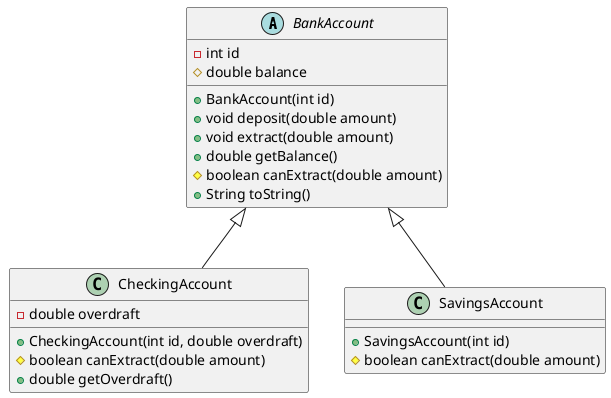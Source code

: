 @startuml
Abstract BankAccount{
- int id
# double balance
+ BankAccount(int id)
+ void deposit(double amount)
+ void extract(double amount)
+ double getBalance()
# boolean canExtract(double amount)
+ String toString()
}

class CheckingAccount{
- double overdraft
+ CheckingAccount(int id, double overdraft)
# boolean canExtract(double amount)
+ double getOverdraft()
}

class SavingsAccount{
+ SavingsAccount(int id)
# boolean canExtract(double amount)
}

BankAccount <|-- CheckingAccount
BankAccount <|-- SavingsAccount
@enduml
